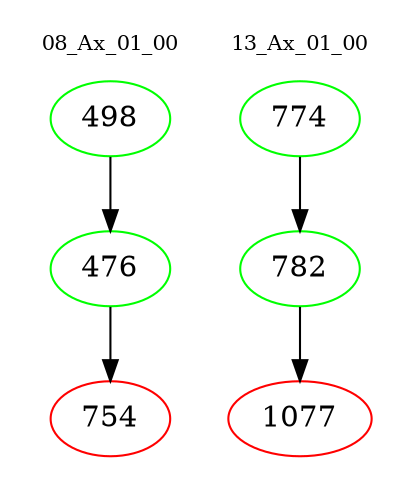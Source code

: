digraph{
subgraph cluster_0 {
color = white
label = "08_Ax_01_00";
fontsize=10;
T0_498 [label="498", color="green"]
T0_498 -> T0_476 [color="black"]
T0_476 [label="476", color="green"]
T0_476 -> T0_754 [color="black"]
T0_754 [label="754", color="red"]
}
subgraph cluster_1 {
color = white
label = "13_Ax_01_00";
fontsize=10;
T1_774 [label="774", color="green"]
T1_774 -> T1_782 [color="black"]
T1_782 [label="782", color="green"]
T1_782 -> T1_1077 [color="black"]
T1_1077 [label="1077", color="red"]
}
}
